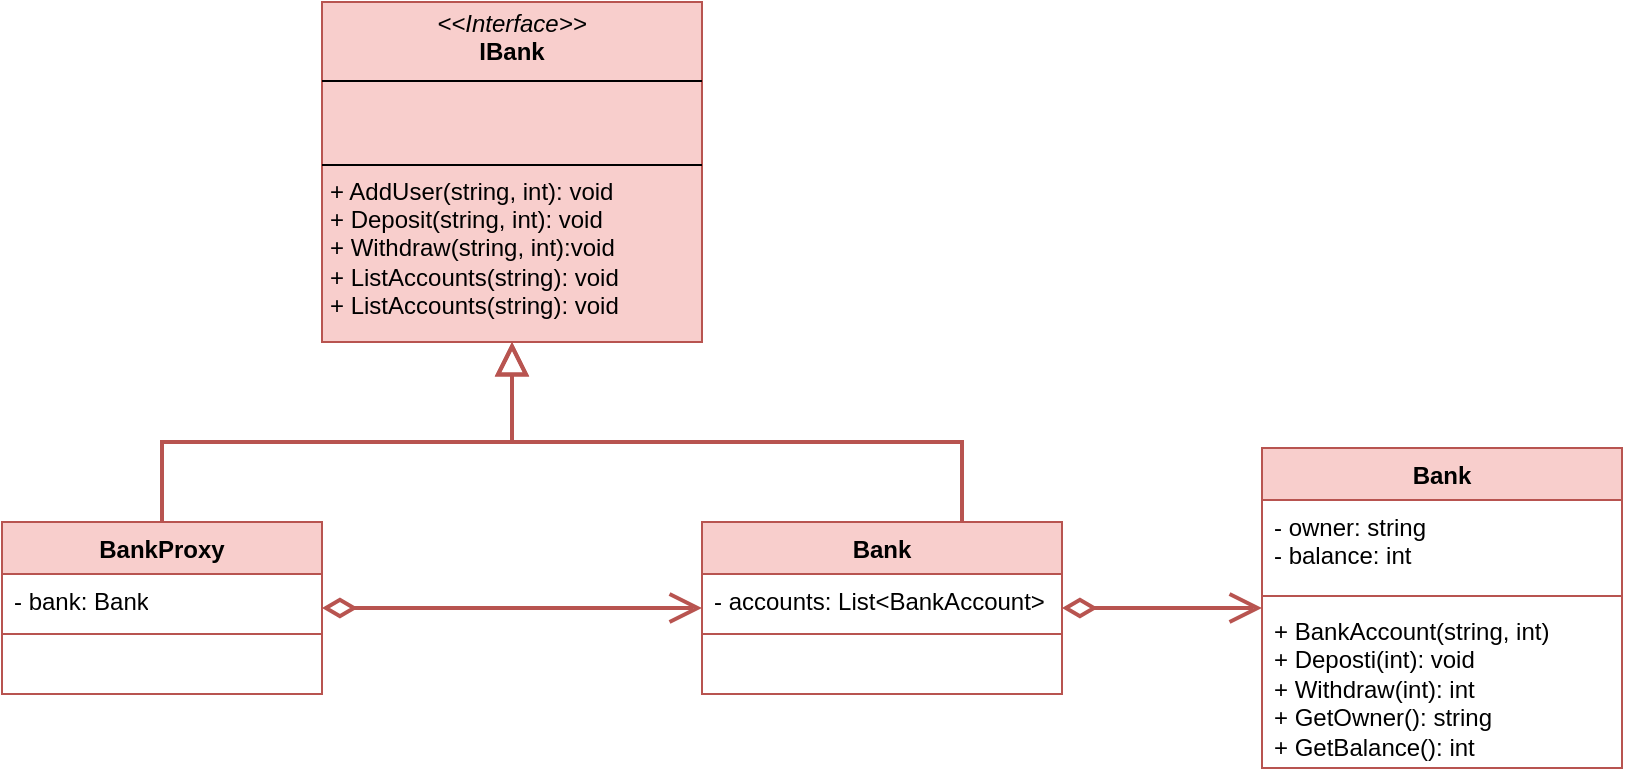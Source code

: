 <mxfile version="26.0.7">
  <diagram name="1 oldal" id="L2uS8y36Pp3oP9p--gT1">
    <mxGraphModel dx="1551" dy="384" grid="1" gridSize="10" guides="1" tooltips="1" connect="1" arrows="1" fold="1" page="1" pageScale="1" pageWidth="827" pageHeight="1169" math="0" shadow="0">
      <root>
        <mxCell id="0" />
        <mxCell id="1" parent="0" />
        <mxCell id="1NYxDBJttIkQ61goz8bj-1" value="&lt;p style=&quot;margin:0px;margin-top:4px;text-align:center;&quot;&gt;&lt;i&gt;&amp;lt;&amp;lt;Interface&amp;gt;&amp;gt;&lt;/i&gt;&lt;br&gt;&lt;b&gt;IBank&lt;/b&gt;&lt;/p&gt;&lt;hr size=&quot;1&quot; style=&quot;border-style:solid;&quot;&gt;&lt;p style=&quot;margin:0px;margin-left:4px;&quot;&gt;&amp;nbsp; &amp;nbsp;&lt;br&gt;&amp;nbsp;&lt;/p&gt;&lt;hr size=&quot;1&quot; style=&quot;border-style:solid;&quot;&gt;&lt;p style=&quot;margin:0px;margin-left:4px;&quot;&gt;+ AddUser(string, int): void&lt;br&gt;+ Deposit(string, int): void&lt;/p&gt;&lt;p style=&quot;margin:0px;margin-left:4px;&quot;&gt;+ Withdraw(string, int):void&lt;/p&gt;&lt;p style=&quot;margin:0px;margin-left:4px;&quot;&gt;+ ListAccounts(string): void&lt;/p&gt;&lt;p style=&quot;margin:0px;margin-left:4px;&quot;&gt;+ ListAccounts(string): void&lt;/p&gt;" style="verticalAlign=top;align=left;overflow=fill;html=1;whiteSpace=wrap;fillColor=#f8cecc;strokeColor=#b85450;" vertex="1" parent="1">
          <mxGeometry x="130" y="90" width="190" height="170" as="geometry" />
        </mxCell>
        <mxCell id="1NYxDBJttIkQ61goz8bj-10" style="edgeStyle=orthogonalEdgeStyle;rounded=0;orthogonalLoop=1;jettySize=auto;html=1;fillColor=#f8cecc;strokeColor=#b85450;strokeWidth=2;endSize=12;endArrow=block;endFill=0;" edge="1" parent="1" source="1NYxDBJttIkQ61goz8bj-2" target="1NYxDBJttIkQ61goz8bj-1">
          <mxGeometry relative="1" as="geometry" />
        </mxCell>
        <mxCell id="1NYxDBJttIkQ61goz8bj-2" value="BankProxy" style="swimlane;fontStyle=1;align=center;verticalAlign=top;childLayout=stackLayout;horizontal=1;startSize=26;horizontalStack=0;resizeParent=1;resizeParentMax=0;resizeLast=0;collapsible=1;marginBottom=0;whiteSpace=wrap;html=1;fillColor=#f8cecc;strokeColor=#b85450;" vertex="1" parent="1">
          <mxGeometry x="-30" y="350" width="160" height="86" as="geometry" />
        </mxCell>
        <mxCell id="1NYxDBJttIkQ61goz8bj-3" value="- bank: Bank" style="text;strokeColor=none;fillColor=none;align=left;verticalAlign=top;spacingLeft=4;spacingRight=4;overflow=hidden;rotatable=0;points=[[0,0.5],[1,0.5]];portConstraint=eastwest;whiteSpace=wrap;html=1;" vertex="1" parent="1NYxDBJttIkQ61goz8bj-2">
          <mxGeometry y="26" width="160" height="26" as="geometry" />
        </mxCell>
        <mxCell id="1NYxDBJttIkQ61goz8bj-4" value="" style="line;strokeWidth=1;fillColor=none;align=left;verticalAlign=middle;spacingTop=-1;spacingLeft=3;spacingRight=3;rotatable=0;labelPosition=right;points=[];portConstraint=eastwest;strokeColor=inherit;" vertex="1" parent="1NYxDBJttIkQ61goz8bj-2">
          <mxGeometry y="52" width="160" height="8" as="geometry" />
        </mxCell>
        <mxCell id="1NYxDBJttIkQ61goz8bj-5" value="&amp;nbsp;" style="text;strokeColor=none;fillColor=none;align=left;verticalAlign=top;spacingLeft=4;spacingRight=4;overflow=hidden;rotatable=0;points=[[0,0.5],[1,0.5]];portConstraint=eastwest;whiteSpace=wrap;html=1;" vertex="1" parent="1NYxDBJttIkQ61goz8bj-2">
          <mxGeometry y="60" width="160" height="26" as="geometry" />
        </mxCell>
        <mxCell id="1NYxDBJttIkQ61goz8bj-6" value="Bank" style="swimlane;fontStyle=1;align=center;verticalAlign=top;childLayout=stackLayout;horizontal=1;startSize=26;horizontalStack=0;resizeParent=1;resizeParentMax=0;resizeLast=0;collapsible=1;marginBottom=0;whiteSpace=wrap;html=1;fillColor=#f8cecc;strokeColor=#b85450;" vertex="1" parent="1">
          <mxGeometry x="320" y="350" width="180" height="86" as="geometry" />
        </mxCell>
        <mxCell id="1NYxDBJttIkQ61goz8bj-7" value="- accounts: List&amp;lt;BankAccount&amp;gt;" style="text;strokeColor=none;fillColor=none;align=left;verticalAlign=top;spacingLeft=4;spacingRight=4;overflow=hidden;rotatable=0;points=[[0,0.5],[1,0.5]];portConstraint=eastwest;whiteSpace=wrap;html=1;" vertex="1" parent="1NYxDBJttIkQ61goz8bj-6">
          <mxGeometry y="26" width="180" height="26" as="geometry" />
        </mxCell>
        <mxCell id="1NYxDBJttIkQ61goz8bj-8" value="" style="line;strokeWidth=1;fillColor=none;align=left;verticalAlign=middle;spacingTop=-1;spacingLeft=3;spacingRight=3;rotatable=0;labelPosition=right;points=[];portConstraint=eastwest;strokeColor=inherit;" vertex="1" parent="1NYxDBJttIkQ61goz8bj-6">
          <mxGeometry y="52" width="180" height="8" as="geometry" />
        </mxCell>
        <mxCell id="1NYxDBJttIkQ61goz8bj-9" value="&amp;nbsp;" style="text;strokeColor=none;fillColor=none;align=left;verticalAlign=top;spacingLeft=4;spacingRight=4;overflow=hidden;rotatable=0;points=[[0,0.5],[1,0.5]];portConstraint=eastwest;whiteSpace=wrap;html=1;" vertex="1" parent="1NYxDBJttIkQ61goz8bj-6">
          <mxGeometry y="60" width="180" height="26" as="geometry" />
        </mxCell>
        <mxCell id="1NYxDBJttIkQ61goz8bj-11" style="edgeStyle=orthogonalEdgeStyle;rounded=0;orthogonalLoop=1;jettySize=auto;html=1;fillColor=#f8cecc;strokeColor=#b85450;strokeWidth=2;endSize=12;endArrow=block;endFill=0;" edge="1" parent="1" source="1NYxDBJttIkQ61goz8bj-6" target="1NYxDBJttIkQ61goz8bj-1">
          <mxGeometry relative="1" as="geometry">
            <mxPoint x="80" y="360" as="sourcePoint" />
            <mxPoint x="235" y="270" as="targetPoint" />
            <Array as="points">
              <mxPoint x="450" y="310" />
              <mxPoint x="225" y="310" />
            </Array>
          </mxGeometry>
        </mxCell>
        <mxCell id="1NYxDBJttIkQ61goz8bj-12" style="edgeStyle=orthogonalEdgeStyle;rounded=0;orthogonalLoop=1;jettySize=auto;html=1;fillColor=#f8cecc;strokeColor=#b85450;strokeWidth=2;endSize=12;endArrow=open;endFill=0;startArrow=diamondThin;startFill=0;targetPerimeterSpacing=0;startSize=12;" edge="1" parent="1" source="1NYxDBJttIkQ61goz8bj-2" target="1NYxDBJttIkQ61goz8bj-6">
          <mxGeometry relative="1" as="geometry">
            <mxPoint x="90" y="370" as="sourcePoint" />
            <mxPoint x="245" y="280" as="targetPoint" />
          </mxGeometry>
        </mxCell>
        <mxCell id="1NYxDBJttIkQ61goz8bj-13" value="Bank" style="swimlane;fontStyle=1;align=center;verticalAlign=top;childLayout=stackLayout;horizontal=1;startSize=26;horizontalStack=0;resizeParent=1;resizeParentMax=0;resizeLast=0;collapsible=1;marginBottom=0;whiteSpace=wrap;html=1;fillColor=#f8cecc;strokeColor=#b85450;" vertex="1" parent="1">
          <mxGeometry x="600" y="313" width="180" height="160" as="geometry" />
        </mxCell>
        <mxCell id="1NYxDBJttIkQ61goz8bj-14" value="- owner: string&lt;div&gt;- balance: int&lt;/div&gt;" style="text;strokeColor=none;fillColor=none;align=left;verticalAlign=top;spacingLeft=4;spacingRight=4;overflow=hidden;rotatable=0;points=[[0,0.5],[1,0.5]];portConstraint=eastwest;whiteSpace=wrap;html=1;" vertex="1" parent="1NYxDBJttIkQ61goz8bj-13">
          <mxGeometry y="26" width="180" height="44" as="geometry" />
        </mxCell>
        <mxCell id="1NYxDBJttIkQ61goz8bj-15" value="" style="line;strokeWidth=1;fillColor=none;align=left;verticalAlign=middle;spacingTop=-1;spacingLeft=3;spacingRight=3;rotatable=0;labelPosition=right;points=[];portConstraint=eastwest;strokeColor=inherit;" vertex="1" parent="1NYxDBJttIkQ61goz8bj-13">
          <mxGeometry y="70" width="180" height="8" as="geometry" />
        </mxCell>
        <mxCell id="1NYxDBJttIkQ61goz8bj-16" value="+ BankAccount(string, int)&lt;div&gt;+ Deposti(int): void&lt;/div&gt;&lt;div&gt;+ Withdraw(int): int&lt;/div&gt;&lt;div&gt;+ GetOwner(): string&lt;/div&gt;&lt;div&gt;+ GetBalance(): int&lt;/div&gt;" style="text;strokeColor=none;fillColor=none;align=left;verticalAlign=top;spacingLeft=4;spacingRight=4;overflow=hidden;rotatable=0;points=[[0,0.5],[1,0.5]];portConstraint=eastwest;whiteSpace=wrap;html=1;" vertex="1" parent="1NYxDBJttIkQ61goz8bj-13">
          <mxGeometry y="78" width="180" height="82" as="geometry" />
        </mxCell>
        <mxCell id="1NYxDBJttIkQ61goz8bj-17" style="edgeStyle=orthogonalEdgeStyle;rounded=0;orthogonalLoop=1;jettySize=auto;html=1;fillColor=#f8cecc;strokeColor=#b85450;strokeWidth=2;endSize=12;endArrow=open;endFill=0;startArrow=diamondThin;startFill=0;targetPerimeterSpacing=0;startSize=12;" edge="1" parent="1" source="1NYxDBJttIkQ61goz8bj-6" target="1NYxDBJttIkQ61goz8bj-13">
          <mxGeometry relative="1" as="geometry">
            <mxPoint x="140" y="403" as="sourcePoint" />
            <mxPoint x="330" y="403" as="targetPoint" />
          </mxGeometry>
        </mxCell>
      </root>
    </mxGraphModel>
  </diagram>
</mxfile>
